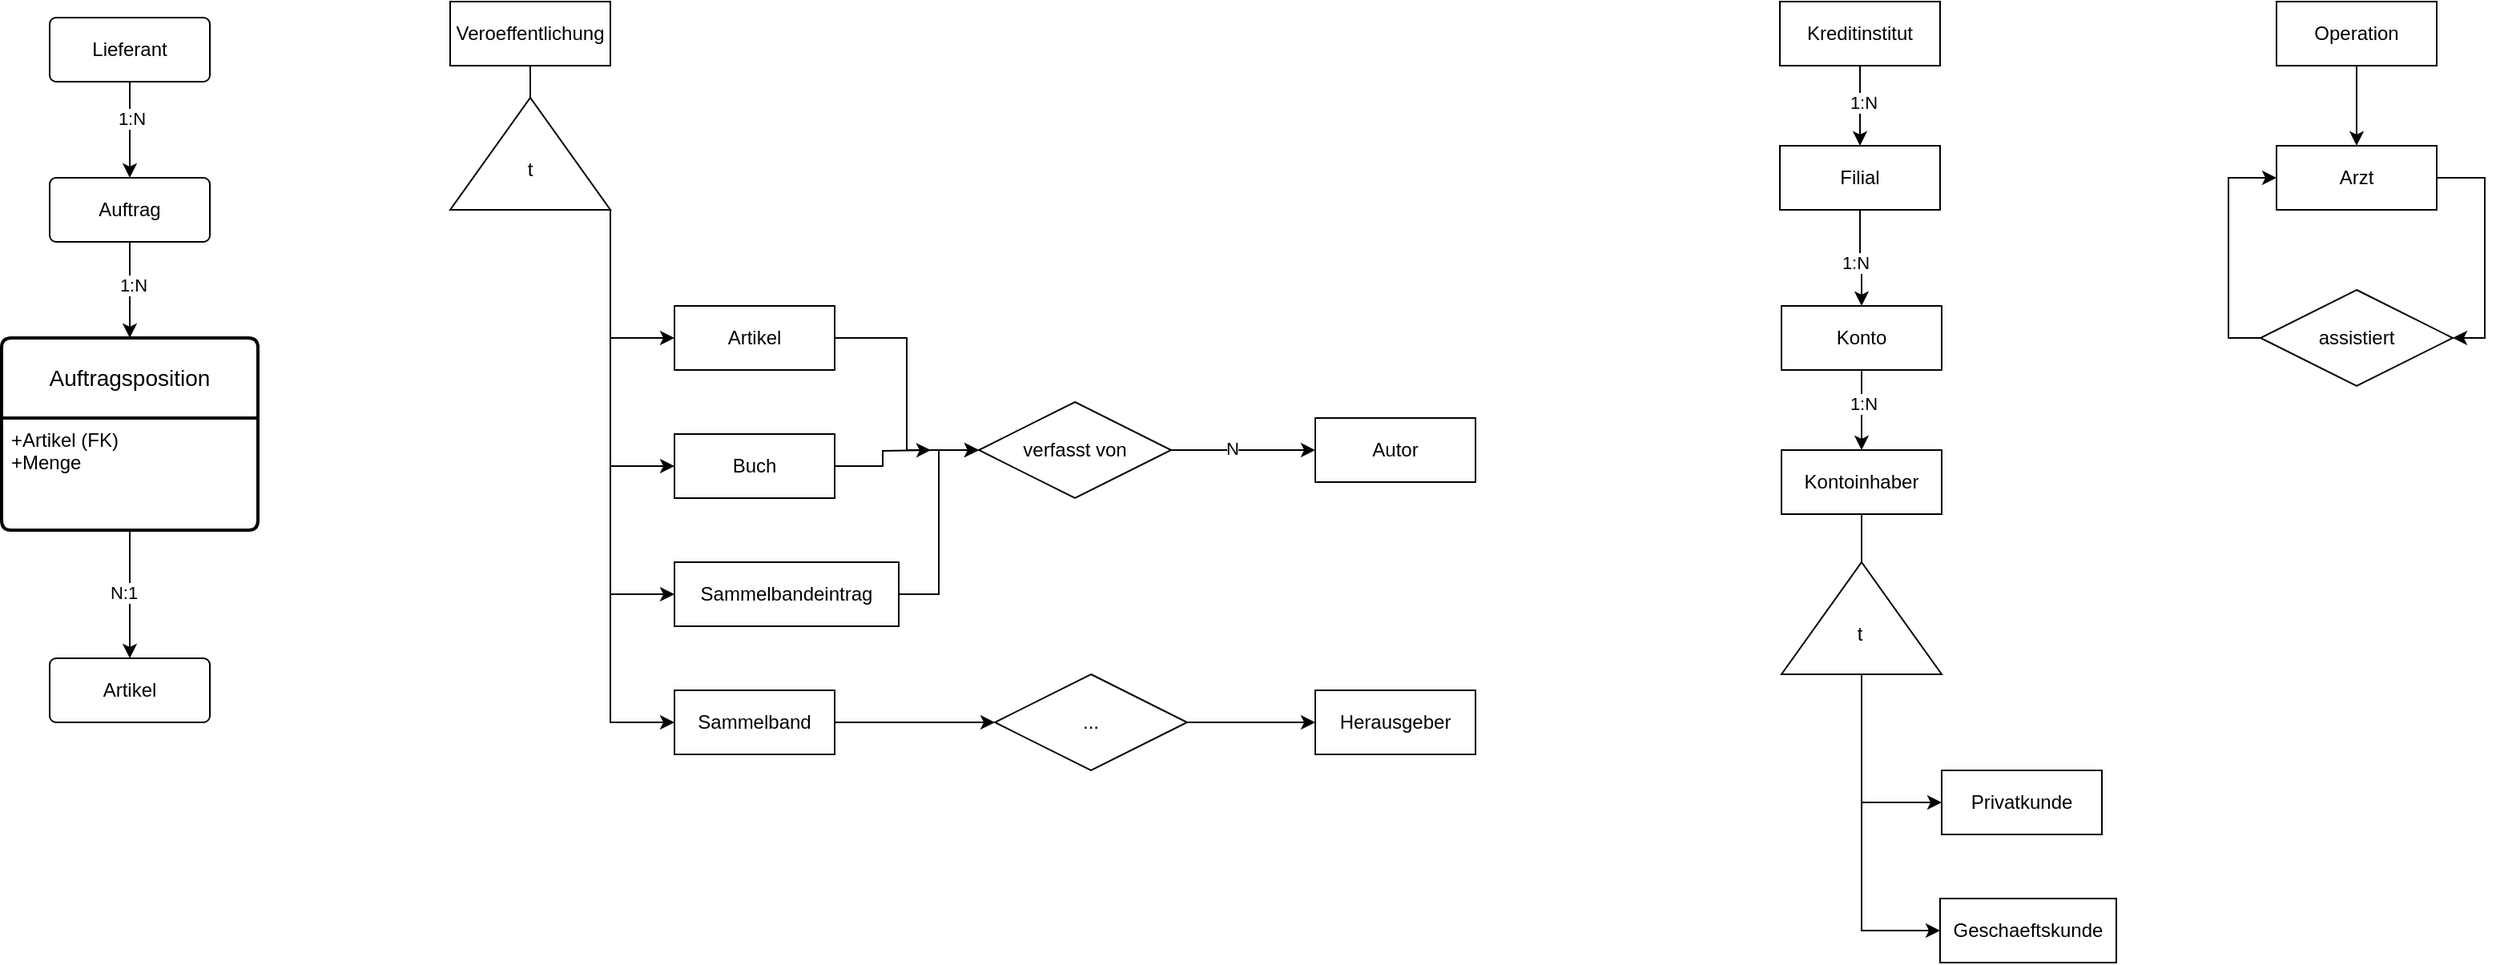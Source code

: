 <mxfile version="26.0.6">
  <diagram name="Seite-1" id="gukDFADxNCVRO7J7gvA8">
    <mxGraphModel dx="784" dy="791" grid="1" gridSize="10" guides="1" tooltips="1" connect="1" arrows="1" fold="1" page="1" pageScale="1" pageWidth="827" pageHeight="1169" math="0" shadow="0">
      <root>
        <mxCell id="0" />
        <mxCell id="1" parent="0" />
        <mxCell id="4HVjeeun-BH31Je7Zv8P-4" value="Auftragsposition" style="swimlane;childLayout=stackLayout;horizontal=1;startSize=50;horizontalStack=0;rounded=1;fontSize=14;fontStyle=0;strokeWidth=2;resizeParent=0;resizeLast=1;shadow=0;dashed=0;align=center;arcSize=4;whiteSpace=wrap;html=1;" vertex="1" parent="1">
          <mxGeometry x="100" y="280" width="160" height="120" as="geometry" />
        </mxCell>
        <mxCell id="4HVjeeun-BH31Je7Zv8P-5" value="+Artikel (FK)&lt;br&gt;+Menge" style="align=left;strokeColor=none;fillColor=none;spacingLeft=4;fontSize=12;verticalAlign=top;resizable=0;rotatable=0;part=1;html=1;" vertex="1" parent="4HVjeeun-BH31Je7Zv8P-4">
          <mxGeometry y="50" width="160" height="70" as="geometry" />
        </mxCell>
        <mxCell id="4HVjeeun-BH31Je7Zv8P-6" value="Artikel" style="rounded=1;arcSize=10;whiteSpace=wrap;html=1;align=center;" vertex="1" parent="1">
          <mxGeometry x="130" y="480" width="100" height="40" as="geometry" />
        </mxCell>
        <mxCell id="4HVjeeun-BH31Je7Zv8P-7" style="edgeStyle=orthogonalEdgeStyle;rounded=0;orthogonalLoop=1;jettySize=auto;html=1;exitX=0.5;exitY=1;exitDx=0;exitDy=0;entryX=0.5;entryY=0;entryDx=0;entryDy=0;" edge="1" parent="1" source="4HVjeeun-BH31Je7Zv8P-5" target="4HVjeeun-BH31Je7Zv8P-6">
          <mxGeometry relative="1" as="geometry" />
        </mxCell>
        <mxCell id="4HVjeeun-BH31Je7Zv8P-9" value="N:1" style="edgeLabel;html=1;align=center;verticalAlign=middle;resizable=0;points=[];" vertex="1" connectable="0" parent="4HVjeeun-BH31Je7Zv8P-7">
          <mxGeometry x="-0.025" y="-4" relative="1" as="geometry">
            <mxPoint as="offset" />
          </mxGeometry>
        </mxCell>
        <mxCell id="4HVjeeun-BH31Je7Zv8P-11" style="edgeStyle=orthogonalEdgeStyle;rounded=0;orthogonalLoop=1;jettySize=auto;html=1;exitX=0.5;exitY=1;exitDx=0;exitDy=0;entryX=0.5;entryY=0;entryDx=0;entryDy=0;" edge="1" parent="1" source="4HVjeeun-BH31Je7Zv8P-10" target="4HVjeeun-BH31Je7Zv8P-4">
          <mxGeometry relative="1" as="geometry" />
        </mxCell>
        <mxCell id="4HVjeeun-BH31Je7Zv8P-12" value="1:N" style="edgeLabel;html=1;align=center;verticalAlign=middle;resizable=0;points=[];" vertex="1" connectable="0" parent="4HVjeeun-BH31Je7Zv8P-11">
          <mxGeometry x="-0.12" y="2" relative="1" as="geometry">
            <mxPoint as="offset" />
          </mxGeometry>
        </mxCell>
        <mxCell id="4HVjeeun-BH31Je7Zv8P-10" value="Auftrag" style="rounded=1;arcSize=10;whiteSpace=wrap;html=1;align=center;" vertex="1" parent="1">
          <mxGeometry x="130" y="180" width="100" height="40" as="geometry" />
        </mxCell>
        <mxCell id="4HVjeeun-BH31Je7Zv8P-14" style="edgeStyle=orthogonalEdgeStyle;rounded=0;orthogonalLoop=1;jettySize=auto;html=1;exitX=0.5;exitY=1;exitDx=0;exitDy=0;entryX=0.5;entryY=0;entryDx=0;entryDy=0;" edge="1" parent="1" source="4HVjeeun-BH31Je7Zv8P-13" target="4HVjeeun-BH31Je7Zv8P-10">
          <mxGeometry relative="1" as="geometry" />
        </mxCell>
        <mxCell id="4HVjeeun-BH31Je7Zv8P-15" value="1:N" style="edgeLabel;html=1;align=center;verticalAlign=middle;resizable=0;points=[];" vertex="1" connectable="0" parent="4HVjeeun-BH31Je7Zv8P-14">
          <mxGeometry x="-0.233" y="1" relative="1" as="geometry">
            <mxPoint as="offset" />
          </mxGeometry>
        </mxCell>
        <mxCell id="4HVjeeun-BH31Je7Zv8P-13" value="Lieferant" style="rounded=1;arcSize=10;whiteSpace=wrap;html=1;align=center;" vertex="1" parent="1">
          <mxGeometry x="130" y="80" width="100" height="40" as="geometry" />
        </mxCell>
        <mxCell id="4HVjeeun-BH31Je7Zv8P-16" value="Veroeffentlichung" style="whiteSpace=wrap;html=1;align=center;" vertex="1" parent="1">
          <mxGeometry x="380" y="70" width="100" height="40" as="geometry" />
        </mxCell>
        <mxCell id="4HVjeeun-BH31Je7Zv8P-33" style="edgeStyle=orthogonalEdgeStyle;rounded=0;orthogonalLoop=1;jettySize=auto;html=1;exitX=1;exitY=0.5;exitDx=0;exitDy=0;entryX=0;entryY=0.5;entryDx=0;entryDy=0;" edge="1" parent="1" source="4HVjeeun-BH31Je7Zv8P-17" target="4HVjeeun-BH31Je7Zv8P-30">
          <mxGeometry relative="1" as="geometry" />
        </mxCell>
        <mxCell id="4HVjeeun-BH31Je7Zv8P-17" value="Artikel" style="whiteSpace=wrap;html=1;align=center;" vertex="1" parent="1">
          <mxGeometry x="520" y="260" width="100" height="40" as="geometry" />
        </mxCell>
        <mxCell id="4HVjeeun-BH31Je7Zv8P-34" style="edgeStyle=orthogonalEdgeStyle;rounded=0;orthogonalLoop=1;jettySize=auto;html=1;exitX=1;exitY=0.5;exitDx=0;exitDy=0;" edge="1" parent="1" source="4HVjeeun-BH31Je7Zv8P-18">
          <mxGeometry relative="1" as="geometry">
            <mxPoint x="680" y="350" as="targetPoint" />
          </mxGeometry>
        </mxCell>
        <mxCell id="4HVjeeun-BH31Je7Zv8P-18" value="Buch" style="whiteSpace=wrap;html=1;align=center;" vertex="1" parent="1">
          <mxGeometry x="520" y="340" width="100" height="40" as="geometry" />
        </mxCell>
        <mxCell id="4HVjeeun-BH31Je7Zv8P-39" style="edgeStyle=orthogonalEdgeStyle;rounded=0;orthogonalLoop=1;jettySize=auto;html=1;exitX=1;exitY=0.5;exitDx=0;exitDy=0;entryX=0;entryY=0.5;entryDx=0;entryDy=0;" edge="1" parent="1" source="4HVjeeun-BH31Je7Zv8P-19" target="4HVjeeun-BH31Je7Zv8P-38">
          <mxGeometry relative="1" as="geometry" />
        </mxCell>
        <mxCell id="4HVjeeun-BH31Je7Zv8P-19" value="Sammelband" style="whiteSpace=wrap;html=1;align=center;" vertex="1" parent="1">
          <mxGeometry x="520" y="500" width="100" height="40" as="geometry" />
        </mxCell>
        <mxCell id="4HVjeeun-BH31Je7Zv8P-35" style="edgeStyle=orthogonalEdgeStyle;rounded=0;orthogonalLoop=1;jettySize=auto;html=1;exitX=1;exitY=0.5;exitDx=0;exitDy=0;entryX=0;entryY=0.5;entryDx=0;entryDy=0;" edge="1" parent="1" source="4HVjeeun-BH31Je7Zv8P-21" target="4HVjeeun-BH31Je7Zv8P-30">
          <mxGeometry relative="1" as="geometry" />
        </mxCell>
        <mxCell id="4HVjeeun-BH31Je7Zv8P-21" value="Sammelbandeintrag" style="whiteSpace=wrap;html=1;align=center;" vertex="1" parent="1">
          <mxGeometry x="520" y="420" width="140" height="40" as="geometry" />
        </mxCell>
        <mxCell id="4HVjeeun-BH31Je7Zv8P-26" style="edgeStyle=orthogonalEdgeStyle;rounded=0;orthogonalLoop=1;jettySize=auto;html=1;exitX=1;exitY=1;exitDx=0;exitDy=0;exitPerimeter=0;entryX=0;entryY=0.5;entryDx=0;entryDy=0;" edge="1" parent="1" source="4HVjeeun-BH31Je7Zv8P-25" target="4HVjeeun-BH31Je7Zv8P-17">
          <mxGeometry relative="1" as="geometry" />
        </mxCell>
        <mxCell id="4HVjeeun-BH31Je7Zv8P-27" style="edgeStyle=orthogonalEdgeStyle;rounded=0;orthogonalLoop=1;jettySize=auto;html=1;exitX=1;exitY=1;exitDx=0;exitDy=0;exitPerimeter=0;entryX=0;entryY=0.5;entryDx=0;entryDy=0;" edge="1" parent="1" source="4HVjeeun-BH31Je7Zv8P-25" target="4HVjeeun-BH31Je7Zv8P-18">
          <mxGeometry relative="1" as="geometry" />
        </mxCell>
        <mxCell id="4HVjeeun-BH31Je7Zv8P-28" style="edgeStyle=orthogonalEdgeStyle;rounded=0;orthogonalLoop=1;jettySize=auto;html=1;exitX=1;exitY=1;exitDx=0;exitDy=0;exitPerimeter=0;entryX=0;entryY=0.5;entryDx=0;entryDy=0;" edge="1" parent="1" source="4HVjeeun-BH31Je7Zv8P-25" target="4HVjeeun-BH31Je7Zv8P-21">
          <mxGeometry relative="1" as="geometry" />
        </mxCell>
        <mxCell id="4HVjeeun-BH31Je7Zv8P-29" style="edgeStyle=orthogonalEdgeStyle;rounded=0;orthogonalLoop=1;jettySize=auto;html=1;exitX=1;exitY=1;exitDx=0;exitDy=0;exitPerimeter=0;entryX=0;entryY=0.5;entryDx=0;entryDy=0;" edge="1" parent="1" source="4HVjeeun-BH31Je7Zv8P-25" target="4HVjeeun-BH31Je7Zv8P-19">
          <mxGeometry relative="1" as="geometry" />
        </mxCell>
        <mxCell id="4HVjeeun-BH31Je7Zv8P-31" style="edgeStyle=orthogonalEdgeStyle;rounded=0;orthogonalLoop=1;jettySize=auto;html=1;exitX=0;exitY=0;exitDx=50;exitDy=0;exitPerimeter=0;entryX=0.5;entryY=1;entryDx=0;entryDy=0;endArrow=none;endFill=0;" edge="1" parent="1" source="4HVjeeun-BH31Je7Zv8P-25" target="4HVjeeun-BH31Je7Zv8P-16">
          <mxGeometry relative="1" as="geometry" />
        </mxCell>
        <mxCell id="4HVjeeun-BH31Je7Zv8P-25" value="" style="verticalLabelPosition=bottom;verticalAlign=top;html=1;shape=mxgraph.basic.acute_triangle;dx=0.5;" vertex="1" parent="1">
          <mxGeometry x="380" y="130" width="100" height="70" as="geometry" />
        </mxCell>
        <mxCell id="4HVjeeun-BH31Je7Zv8P-36" style="edgeStyle=orthogonalEdgeStyle;rounded=0;orthogonalLoop=1;jettySize=auto;html=1;exitX=1;exitY=0.5;exitDx=0;exitDy=0;entryX=0;entryY=0.5;entryDx=0;entryDy=0;" edge="1" parent="1" source="4HVjeeun-BH31Je7Zv8P-30" target="4HVjeeun-BH31Je7Zv8P-32">
          <mxGeometry relative="1" as="geometry" />
        </mxCell>
        <mxCell id="4HVjeeun-BH31Je7Zv8P-37" value="N" style="edgeLabel;html=1;align=center;verticalAlign=middle;resizable=0;points=[];" vertex="1" connectable="0" parent="4HVjeeun-BH31Je7Zv8P-36">
          <mxGeometry x="-0.156" y="1" relative="1" as="geometry">
            <mxPoint as="offset" />
          </mxGeometry>
        </mxCell>
        <mxCell id="4HVjeeun-BH31Je7Zv8P-30" value="verfasst von" style="shape=rhombus;perimeter=rhombusPerimeter;whiteSpace=wrap;html=1;align=center;" vertex="1" parent="1">
          <mxGeometry x="710" y="320" width="120" height="60" as="geometry" />
        </mxCell>
        <mxCell id="4HVjeeun-BH31Je7Zv8P-32" value="Autor" style="whiteSpace=wrap;html=1;align=center;" vertex="1" parent="1">
          <mxGeometry x="920" y="330" width="100" height="40" as="geometry" />
        </mxCell>
        <mxCell id="4HVjeeun-BH31Je7Zv8P-41" style="edgeStyle=orthogonalEdgeStyle;rounded=0;orthogonalLoop=1;jettySize=auto;html=1;exitX=1;exitY=0.5;exitDx=0;exitDy=0;entryX=0;entryY=0.5;entryDx=0;entryDy=0;" edge="1" parent="1" source="4HVjeeun-BH31Je7Zv8P-38" target="4HVjeeun-BH31Je7Zv8P-40">
          <mxGeometry relative="1" as="geometry" />
        </mxCell>
        <mxCell id="4HVjeeun-BH31Je7Zv8P-38" value="..." style="shape=rhombus;perimeter=rhombusPerimeter;whiteSpace=wrap;html=1;align=center;" vertex="1" parent="1">
          <mxGeometry x="720" y="490" width="120" height="60" as="geometry" />
        </mxCell>
        <mxCell id="4HVjeeun-BH31Je7Zv8P-40" value="Herausgeber" style="whiteSpace=wrap;html=1;align=center;" vertex="1" parent="1">
          <mxGeometry x="920" y="500" width="100" height="40" as="geometry" />
        </mxCell>
        <mxCell id="4HVjeeun-BH31Je7Zv8P-42" value="t" style="text;html=1;align=center;verticalAlign=middle;whiteSpace=wrap;rounded=0;" vertex="1" parent="1">
          <mxGeometry x="400" y="160" width="60" height="30" as="geometry" />
        </mxCell>
        <mxCell id="4HVjeeun-BH31Je7Zv8P-47" style="edgeStyle=orthogonalEdgeStyle;rounded=0;orthogonalLoop=1;jettySize=auto;html=1;exitX=0.5;exitY=1;exitDx=0;exitDy=0;entryX=0.5;entryY=0;entryDx=0;entryDy=0;" edge="1" parent="1" source="4HVjeeun-BH31Je7Zv8P-43" target="4HVjeeun-BH31Je7Zv8P-44">
          <mxGeometry relative="1" as="geometry" />
        </mxCell>
        <mxCell id="4HVjeeun-BH31Je7Zv8P-48" value="1:N" style="edgeLabel;html=1;align=center;verticalAlign=middle;resizable=0;points=[];" vertex="1" connectable="0" parent="4HVjeeun-BH31Je7Zv8P-47">
          <mxGeometry x="-0.08" y="2" relative="1" as="geometry">
            <mxPoint as="offset" />
          </mxGeometry>
        </mxCell>
        <mxCell id="4HVjeeun-BH31Je7Zv8P-43" value="Kreditinstitut" style="whiteSpace=wrap;html=1;align=center;" vertex="1" parent="1">
          <mxGeometry x="1210" y="70" width="100" height="40" as="geometry" />
        </mxCell>
        <mxCell id="4HVjeeun-BH31Je7Zv8P-50" style="edgeStyle=orthogonalEdgeStyle;rounded=0;orthogonalLoop=1;jettySize=auto;html=1;exitX=0.5;exitY=1;exitDx=0;exitDy=0;entryX=0.5;entryY=0;entryDx=0;entryDy=0;" edge="1" parent="1" source="4HVjeeun-BH31Je7Zv8P-44" target="4HVjeeun-BH31Je7Zv8P-45">
          <mxGeometry relative="1" as="geometry" />
        </mxCell>
        <mxCell id="4HVjeeun-BH31Je7Zv8P-51" value="1:N" style="edgeLabel;html=1;align=center;verticalAlign=middle;resizable=0;points=[];" vertex="1" connectable="0" parent="4HVjeeun-BH31Je7Zv8P-50">
          <mxGeometry x="0.115" y="-4" relative="1" as="geometry">
            <mxPoint as="offset" />
          </mxGeometry>
        </mxCell>
        <mxCell id="4HVjeeun-BH31Je7Zv8P-44" value="Filial" style="whiteSpace=wrap;html=1;align=center;" vertex="1" parent="1">
          <mxGeometry x="1210" y="160" width="100" height="40" as="geometry" />
        </mxCell>
        <mxCell id="4HVjeeun-BH31Je7Zv8P-52" style="edgeStyle=orthogonalEdgeStyle;rounded=0;orthogonalLoop=1;jettySize=auto;html=1;exitX=0.5;exitY=1;exitDx=0;exitDy=0;entryX=0.5;entryY=0;entryDx=0;entryDy=0;" edge="1" parent="1" source="4HVjeeun-BH31Je7Zv8P-45" target="4HVjeeun-BH31Je7Zv8P-46">
          <mxGeometry relative="1" as="geometry" />
        </mxCell>
        <mxCell id="4HVjeeun-BH31Je7Zv8P-53" value="1:N" style="edgeLabel;html=1;align=center;verticalAlign=middle;resizable=0;points=[];" vertex="1" connectable="0" parent="4HVjeeun-BH31Je7Zv8P-52">
          <mxGeometry x="-0.16" y="1" relative="1" as="geometry">
            <mxPoint as="offset" />
          </mxGeometry>
        </mxCell>
        <mxCell id="4HVjeeun-BH31Je7Zv8P-45" value="Konto" style="whiteSpace=wrap;html=1;align=center;" vertex="1" parent="1">
          <mxGeometry x="1211" y="260" width="100" height="40" as="geometry" />
        </mxCell>
        <mxCell id="4HVjeeun-BH31Je7Zv8P-46" value="Kontoinhaber" style="whiteSpace=wrap;html=1;align=center;" vertex="1" parent="1">
          <mxGeometry x="1211" y="350" width="100" height="40" as="geometry" />
        </mxCell>
        <mxCell id="4HVjeeun-BH31Je7Zv8P-58" style="edgeStyle=orthogonalEdgeStyle;rounded=0;orthogonalLoop=1;jettySize=auto;html=1;exitX=0.5;exitY=1;exitDx=0;exitDy=0;exitPerimeter=0;entryX=0;entryY=0.5;entryDx=0;entryDy=0;" edge="1" parent="1" source="4HVjeeun-BH31Je7Zv8P-54" target="4HVjeeun-BH31Je7Zv8P-56">
          <mxGeometry relative="1" as="geometry" />
        </mxCell>
        <mxCell id="4HVjeeun-BH31Je7Zv8P-59" style="edgeStyle=orthogonalEdgeStyle;rounded=0;orthogonalLoop=1;jettySize=auto;html=1;exitX=0.5;exitY=1;exitDx=0;exitDy=0;exitPerimeter=0;entryX=0;entryY=0.5;entryDx=0;entryDy=0;" edge="1" parent="1" source="4HVjeeun-BH31Je7Zv8P-54" target="4HVjeeun-BH31Je7Zv8P-57">
          <mxGeometry relative="1" as="geometry" />
        </mxCell>
        <mxCell id="4HVjeeun-BH31Je7Zv8P-54" value="" style="verticalLabelPosition=bottom;verticalAlign=top;html=1;shape=mxgraph.basic.acute_triangle;dx=0.5;" vertex="1" parent="1">
          <mxGeometry x="1211" y="420" width="100" height="70" as="geometry" />
        </mxCell>
        <mxCell id="4HVjeeun-BH31Je7Zv8P-55" style="edgeStyle=orthogonalEdgeStyle;rounded=0;orthogonalLoop=1;jettySize=auto;html=1;exitX=0.5;exitY=1;exitDx=0;exitDy=0;entryX=0;entryY=0;entryDx=50;entryDy=0;entryPerimeter=0;endArrow=none;endFill=0;" edge="1" parent="1" source="4HVjeeun-BH31Je7Zv8P-46" target="4HVjeeun-BH31Je7Zv8P-54">
          <mxGeometry relative="1" as="geometry" />
        </mxCell>
        <mxCell id="4HVjeeun-BH31Je7Zv8P-56" value="Privatkunde" style="whiteSpace=wrap;html=1;align=center;" vertex="1" parent="1">
          <mxGeometry x="1311" y="550" width="100" height="40" as="geometry" />
        </mxCell>
        <mxCell id="4HVjeeun-BH31Je7Zv8P-57" value="Geschaeftskunde" style="whiteSpace=wrap;html=1;align=center;" vertex="1" parent="1">
          <mxGeometry x="1310" y="630" width="110" height="40" as="geometry" />
        </mxCell>
        <mxCell id="4HVjeeun-BH31Je7Zv8P-60" value="t" style="text;html=1;align=center;verticalAlign=middle;whiteSpace=wrap;rounded=0;" vertex="1" parent="1">
          <mxGeometry x="1230" y="450" width="60" height="30" as="geometry" />
        </mxCell>
        <mxCell id="4HVjeeun-BH31Je7Zv8P-63" style="edgeStyle=orthogonalEdgeStyle;rounded=0;orthogonalLoop=1;jettySize=auto;html=1;exitX=0.5;exitY=1;exitDx=0;exitDy=0;entryX=0.5;entryY=0;entryDx=0;entryDy=0;" edge="1" parent="1" source="4HVjeeun-BH31Je7Zv8P-61" target="4HVjeeun-BH31Je7Zv8P-62">
          <mxGeometry relative="1" as="geometry" />
        </mxCell>
        <mxCell id="4HVjeeun-BH31Je7Zv8P-61" value="Operation" style="whiteSpace=wrap;html=1;align=center;" vertex="1" parent="1">
          <mxGeometry x="1520" y="70" width="100" height="40" as="geometry" />
        </mxCell>
        <mxCell id="4HVjeeun-BH31Je7Zv8P-66" style="edgeStyle=orthogonalEdgeStyle;rounded=0;orthogonalLoop=1;jettySize=auto;html=1;exitX=1;exitY=0.5;exitDx=0;exitDy=0;entryX=1;entryY=0.5;entryDx=0;entryDy=0;" edge="1" parent="1" source="4HVjeeun-BH31Je7Zv8P-62" target="4HVjeeun-BH31Je7Zv8P-65">
          <mxGeometry relative="1" as="geometry" />
        </mxCell>
        <mxCell id="4HVjeeun-BH31Je7Zv8P-62" value="Arzt" style="whiteSpace=wrap;html=1;align=center;" vertex="1" parent="1">
          <mxGeometry x="1520" y="160" width="100" height="40" as="geometry" />
        </mxCell>
        <mxCell id="4HVjeeun-BH31Je7Zv8P-67" style="edgeStyle=orthogonalEdgeStyle;rounded=0;orthogonalLoop=1;jettySize=auto;html=1;exitX=0;exitY=0.5;exitDx=0;exitDy=0;entryX=0;entryY=0.5;entryDx=0;entryDy=0;" edge="1" parent="1" source="4HVjeeun-BH31Je7Zv8P-65" target="4HVjeeun-BH31Je7Zv8P-62">
          <mxGeometry relative="1" as="geometry" />
        </mxCell>
        <mxCell id="4HVjeeun-BH31Je7Zv8P-65" value="assistiert" style="shape=rhombus;perimeter=rhombusPerimeter;whiteSpace=wrap;html=1;align=center;" vertex="1" parent="1">
          <mxGeometry x="1510" y="250" width="120" height="60" as="geometry" />
        </mxCell>
      </root>
    </mxGraphModel>
  </diagram>
</mxfile>
